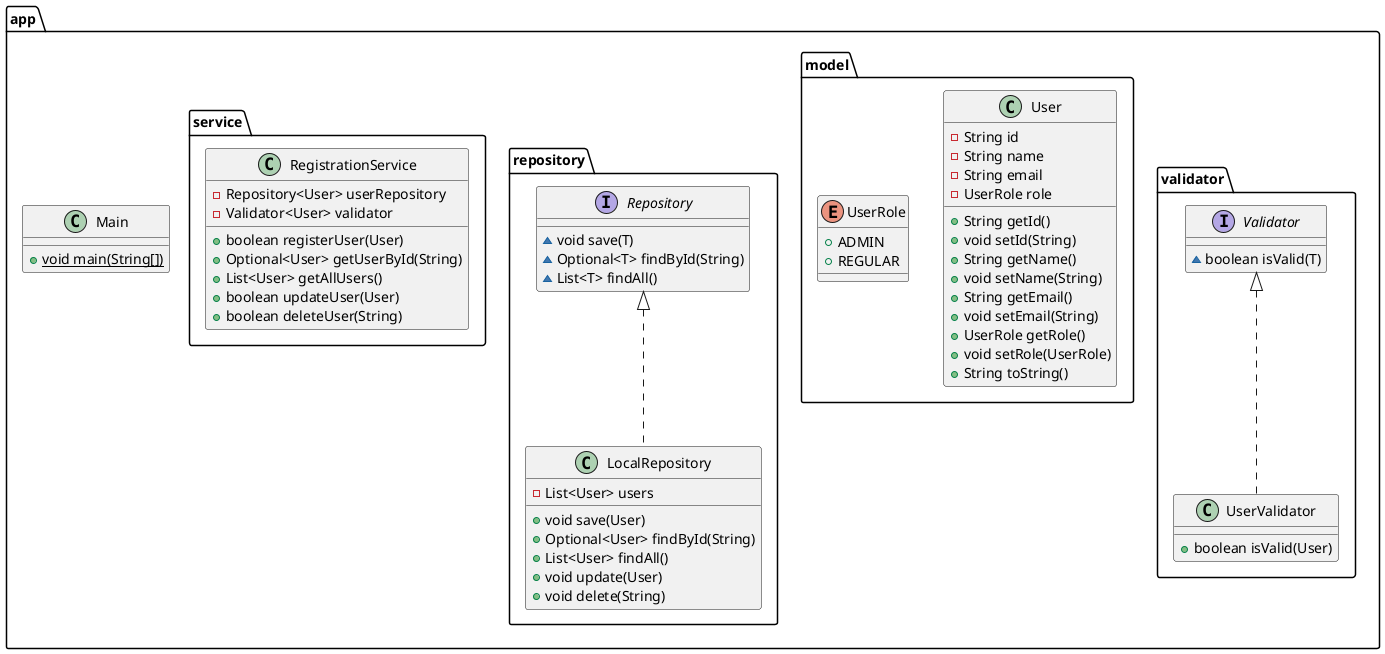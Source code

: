 @startuml
class app.validator.UserValidator {
+ boolean isValid(User)
}

class app.model.User {
- String id
- String name
- String email
- UserRole role
+ String getId()
+ void setId(String)
+ String getName()
+ void setName(String)
+ String getEmail()
+ void setEmail(String)
+ UserRole getRole()
+ void setRole(UserRole)
+ String toString()
}


class app.repository.LocalRepository {
- List<User> users
+ void save(User)
+ Optional<User> findById(String)
+ List<User> findAll()
+ void update(User)
+ void delete(String)
}


class app.service.RegistrationService {
- Repository<User> userRepository
- Validator<User> validator
+ boolean registerUser(User)
+ Optional<User> getUserById(String)
+ List<User> getAllUsers()
+ boolean updateUser(User)
+ boolean deleteUser(String)
}


enum app.model.UserRole {
+  ADMIN
+  REGULAR
}

class app.Main {
+ {static} void main(String[])
}

interface app.validator.Validator {
~ boolean isValid(T)
}

interface app.repository.Repository {
~ void save(T)
~ Optional<T> findById(String)
~ List<T> findAll()
}



app.validator.Validator <|.. app.validator.UserValidator
app.repository.Repository <|.. app.repository.LocalRepository
@enduml